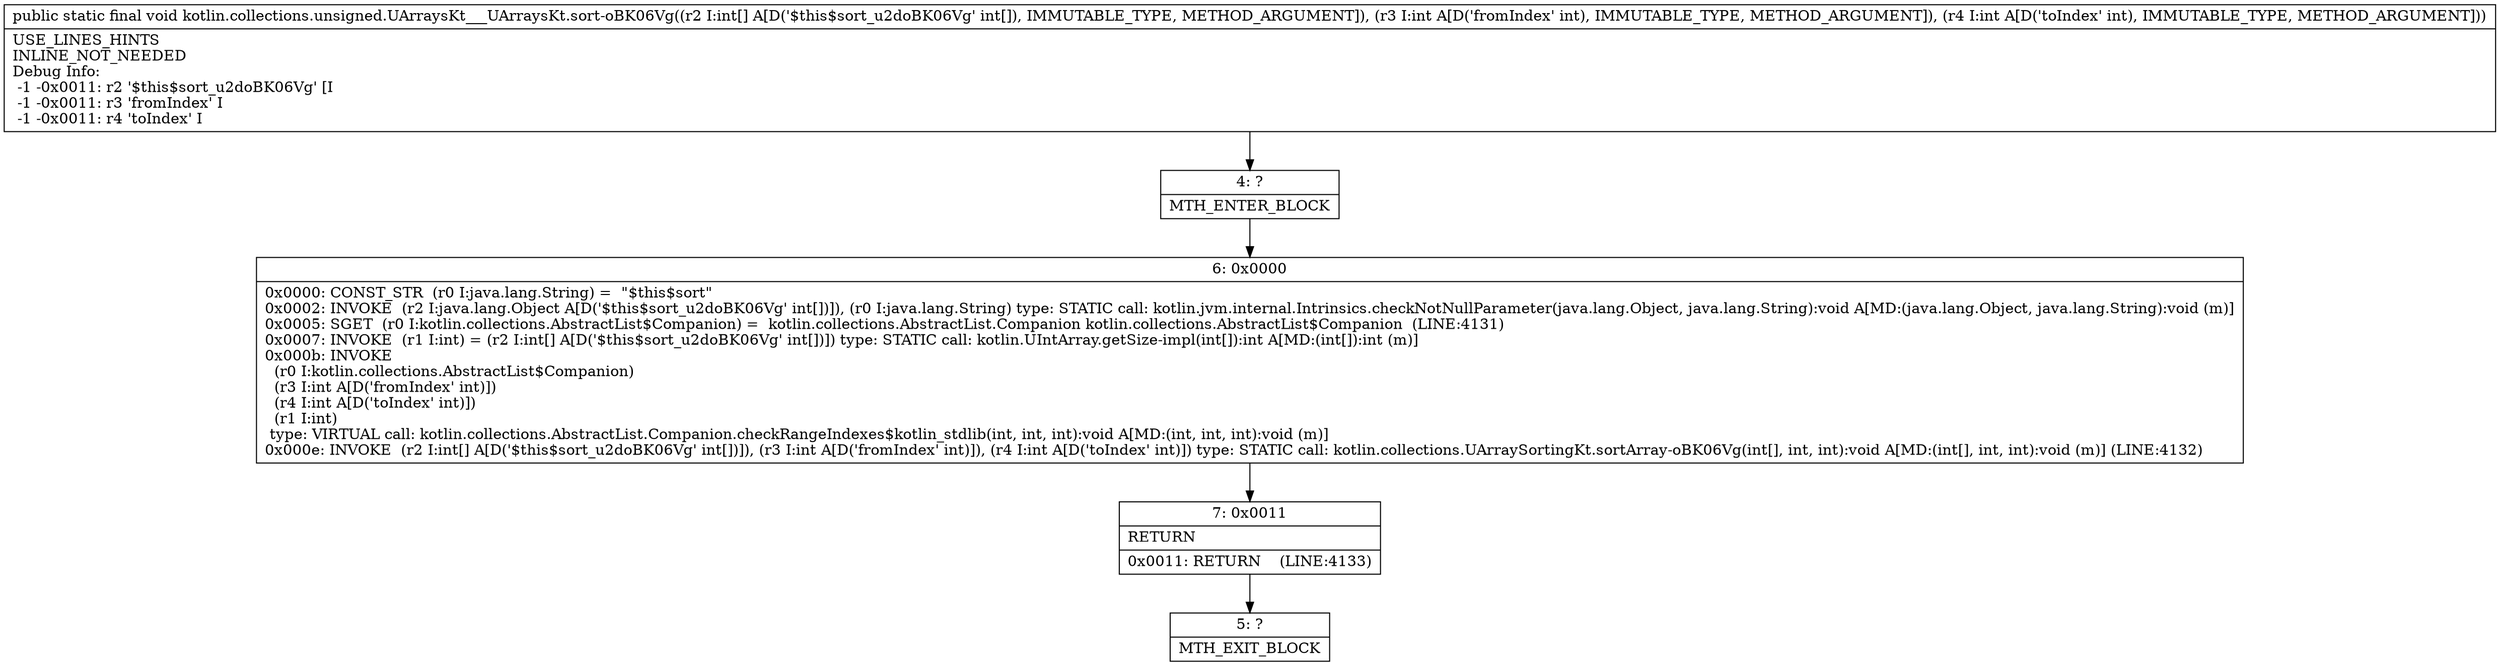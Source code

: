 digraph "CFG forkotlin.collections.unsigned.UArraysKt___UArraysKt.sort\-oBK06Vg([III)V" {
Node_4 [shape=record,label="{4\:\ ?|MTH_ENTER_BLOCK\l}"];
Node_6 [shape=record,label="{6\:\ 0x0000|0x0000: CONST_STR  (r0 I:java.lang.String) =  \"$this$sort\" \l0x0002: INVOKE  (r2 I:java.lang.Object A[D('$this$sort_u2doBK06Vg' int[])]), (r0 I:java.lang.String) type: STATIC call: kotlin.jvm.internal.Intrinsics.checkNotNullParameter(java.lang.Object, java.lang.String):void A[MD:(java.lang.Object, java.lang.String):void (m)]\l0x0005: SGET  (r0 I:kotlin.collections.AbstractList$Companion) =  kotlin.collections.AbstractList.Companion kotlin.collections.AbstractList$Companion  (LINE:4131)\l0x0007: INVOKE  (r1 I:int) = (r2 I:int[] A[D('$this$sort_u2doBK06Vg' int[])]) type: STATIC call: kotlin.UIntArray.getSize\-impl(int[]):int A[MD:(int[]):int (m)]\l0x000b: INVOKE  \l  (r0 I:kotlin.collections.AbstractList$Companion)\l  (r3 I:int A[D('fromIndex' int)])\l  (r4 I:int A[D('toIndex' int)])\l  (r1 I:int)\l type: VIRTUAL call: kotlin.collections.AbstractList.Companion.checkRangeIndexes$kotlin_stdlib(int, int, int):void A[MD:(int, int, int):void (m)]\l0x000e: INVOKE  (r2 I:int[] A[D('$this$sort_u2doBK06Vg' int[])]), (r3 I:int A[D('fromIndex' int)]), (r4 I:int A[D('toIndex' int)]) type: STATIC call: kotlin.collections.UArraySortingKt.sortArray\-oBK06Vg(int[], int, int):void A[MD:(int[], int, int):void (m)] (LINE:4132)\l}"];
Node_7 [shape=record,label="{7\:\ 0x0011|RETURN\l|0x0011: RETURN    (LINE:4133)\l}"];
Node_5 [shape=record,label="{5\:\ ?|MTH_EXIT_BLOCK\l}"];
MethodNode[shape=record,label="{public static final void kotlin.collections.unsigned.UArraysKt___UArraysKt.sort\-oBK06Vg((r2 I:int[] A[D('$this$sort_u2doBK06Vg' int[]), IMMUTABLE_TYPE, METHOD_ARGUMENT]), (r3 I:int A[D('fromIndex' int), IMMUTABLE_TYPE, METHOD_ARGUMENT]), (r4 I:int A[D('toIndex' int), IMMUTABLE_TYPE, METHOD_ARGUMENT]))  | USE_LINES_HINTS\lINLINE_NOT_NEEDED\lDebug Info:\l  \-1 \-0x0011: r2 '$this$sort_u2doBK06Vg' [I\l  \-1 \-0x0011: r3 'fromIndex' I\l  \-1 \-0x0011: r4 'toIndex' I\l}"];
MethodNode -> Node_4;Node_4 -> Node_6;
Node_6 -> Node_7;
Node_7 -> Node_5;
}

